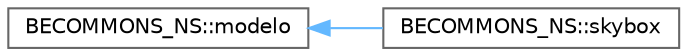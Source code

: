 digraph "Gráfico de Hierarquia de Classes"
{
 // LATEX_PDF_SIZE
  bgcolor="transparent";
  edge [fontname=Helvetica,fontsize=10,labelfontname=Helvetica,labelfontsize=10];
  node [fontname=Helvetica,fontsize=10,shape=box,height=0.2,width=0.4];
  rankdir="LR";
  Node0 [id="Node000000",label="BECOMMONS_NS::modelo",height=0.2,width=0.4,color="grey40", fillcolor="white", style="filled",URL="$classBECOMMONS__NS_1_1modelo.html",tooltip=" "];
  Node0 -> Node1 [id="edge16_Node000000_Node000001",dir="back",color="steelblue1",style="solid",tooltip=" "];
  Node1 [id="Node000001",label="BECOMMONS_NS::skybox",height=0.2,width=0.4,color="grey40", fillcolor="white", style="filled",URL="$structBECOMMONS__NS_1_1skybox.html",tooltip=" "];
}
